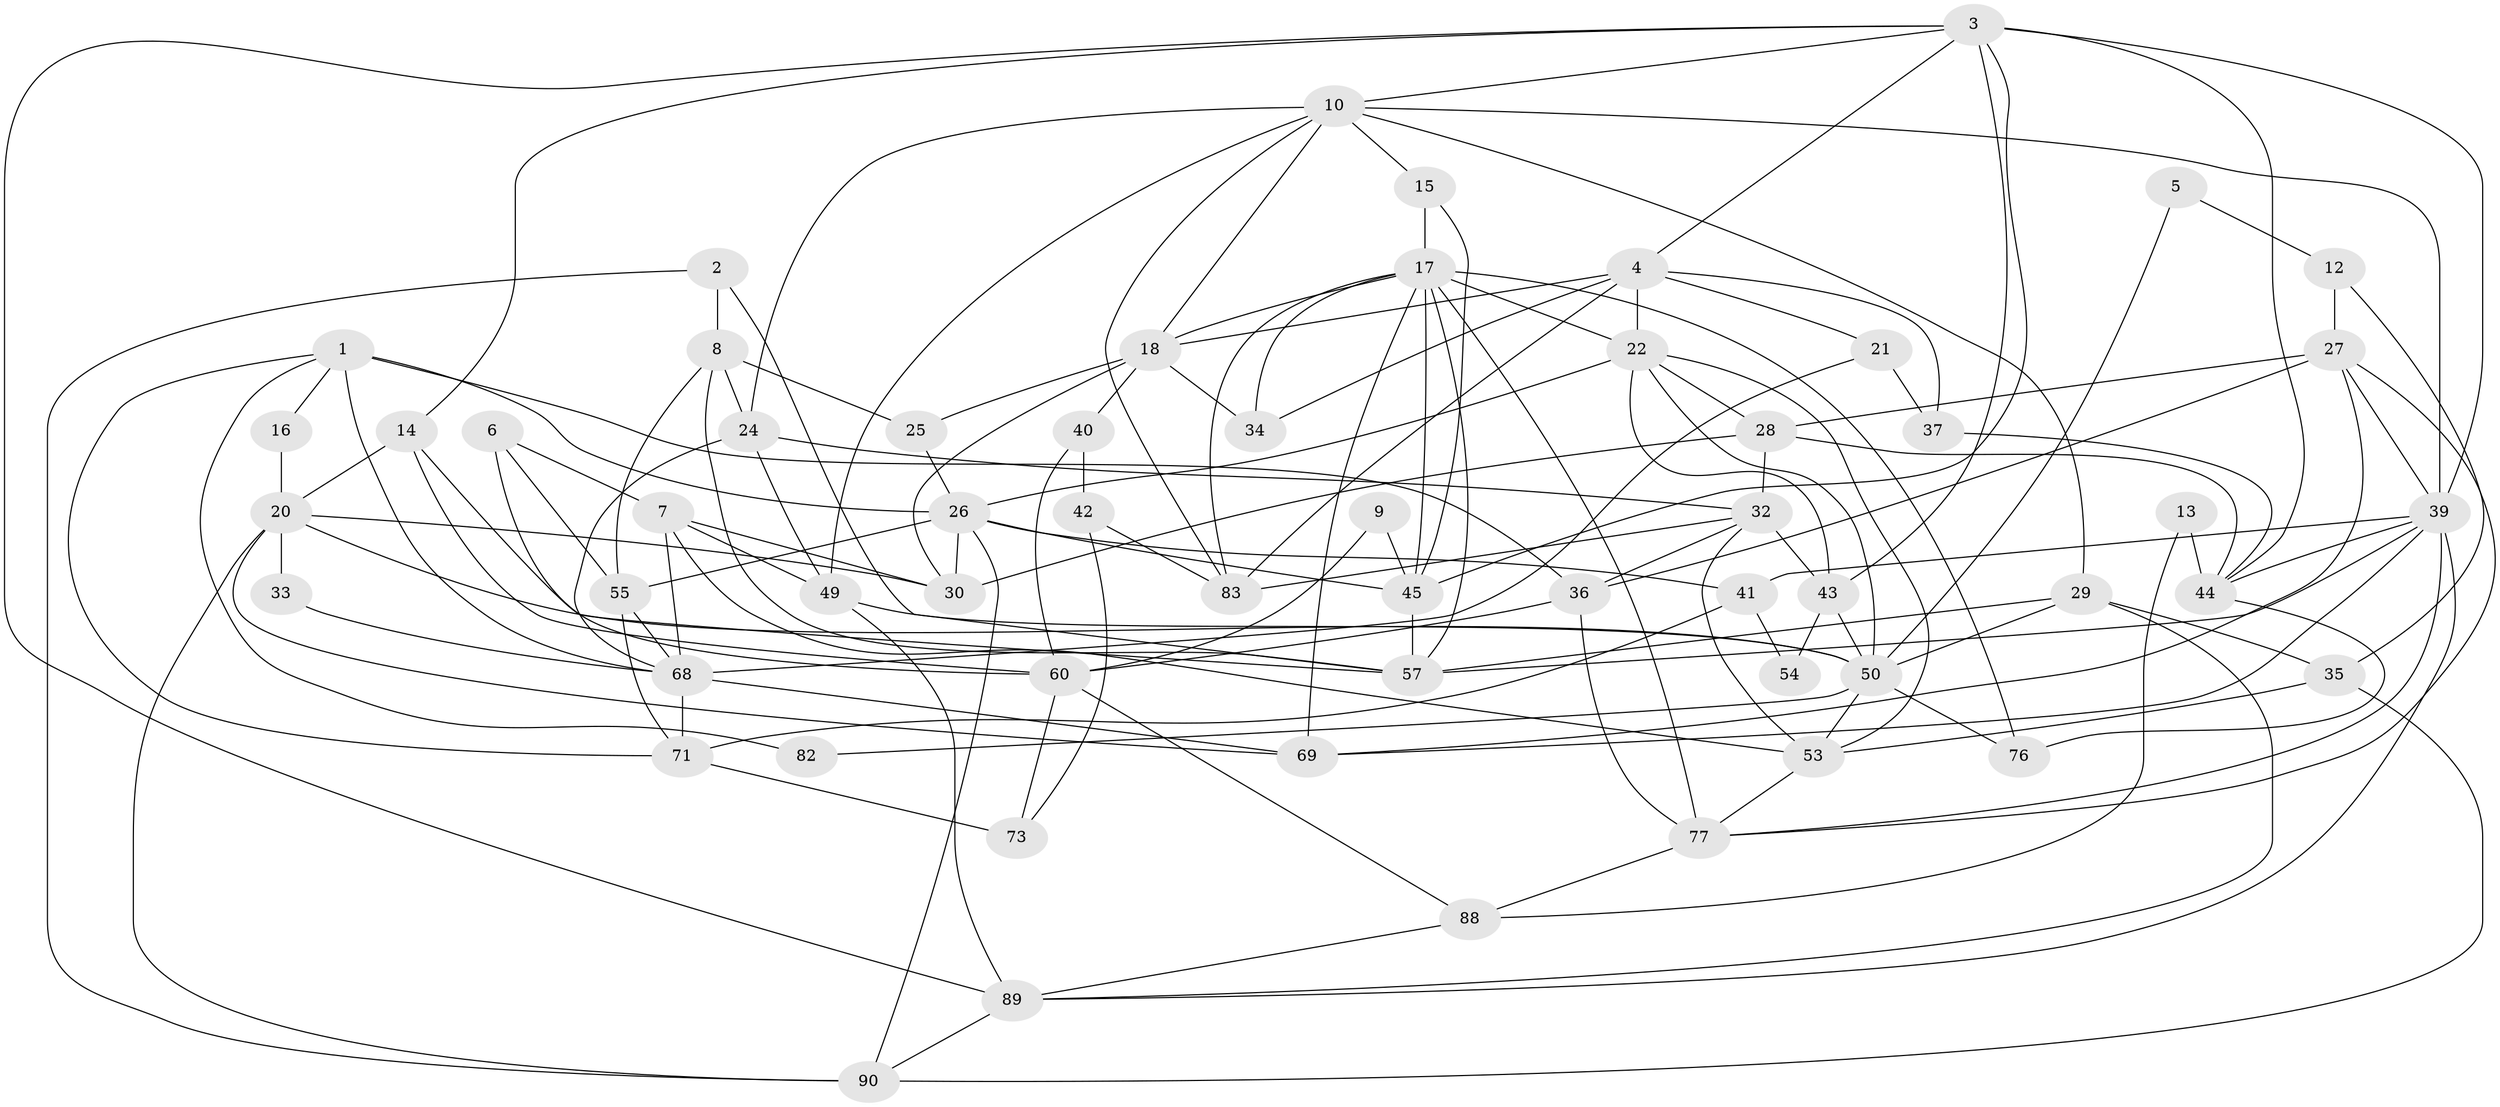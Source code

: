 // original degree distribution, {6: 0.06382978723404255, 3: 0.3191489361702128, 5: 0.19148936170212766, 4: 0.20212765957446807, 2: 0.13829787234042554, 9: 0.010638297872340425, 7: 0.07446808510638298}
// Generated by graph-tools (version 1.1) at 2025/41/03/06/25 10:41:56]
// undirected, 58 vertices, 143 edges
graph export_dot {
graph [start="1"]
  node [color=gray90,style=filled];
  1 [super="+11"];
  2;
  3 [super="+23"];
  4 [super="+63"];
  5;
  6 [super="+19"];
  7 [super="+59"];
  8 [super="+94"];
  9;
  10 [super="+67"];
  12;
  13;
  14;
  15 [super="+79"];
  16;
  17 [super="+46"];
  18 [super="+31"];
  20 [super="+72"];
  21;
  22 [super="+85"];
  24;
  25;
  26 [super="+78"];
  27 [super="+48"];
  28 [super="+51"];
  29 [super="+38"];
  30 [super="+58"];
  32 [super="+81"];
  33;
  34;
  35 [super="+47"];
  36;
  37;
  39 [super="+64"];
  40 [super="+75"];
  41 [super="+52"];
  42;
  43 [super="+66"];
  44 [super="+56"];
  45 [super="+65"];
  49 [super="+62"];
  50 [super="+74"];
  53 [super="+61"];
  54;
  55 [super="+84"];
  57 [super="+87"];
  60 [super="+70"];
  68 [super="+80"];
  69 [super="+92"];
  71;
  73;
  76;
  77 [super="+86"];
  82;
  83;
  88;
  89 [super="+93"];
  90 [super="+91"];
  1 -- 36;
  1 -- 16;
  1 -- 26;
  1 -- 82;
  1 -- 71;
  1 -- 68 [weight=2];
  2 -- 8;
  2 -- 90;
  2 -- 57;
  3 -- 89;
  3 -- 14;
  3 -- 39;
  3 -- 44;
  3 -- 4;
  3 -- 43;
  3 -- 10;
  3 -- 45;
  4 -- 37;
  4 -- 83;
  4 -- 34;
  4 -- 21;
  4 -- 22;
  4 -- 18;
  5 -- 12;
  5 -- 50;
  6 -- 7;
  6 -- 60 [weight=2];
  6 -- 55;
  7 -- 30;
  7 -- 49;
  7 -- 68 [weight=2];
  7 -- 53;
  8 -- 25;
  8 -- 57;
  8 -- 24;
  8 -- 55;
  9 -- 60;
  9 -- 45;
  10 -- 83;
  10 -- 29;
  10 -- 49;
  10 -- 18;
  10 -- 39;
  10 -- 24;
  10 -- 15;
  12 -- 27;
  12 -- 35;
  13 -- 88;
  13 -- 44;
  14 -- 60;
  14 -- 57;
  14 -- 20;
  15 -- 17;
  15 -- 45;
  16 -- 20;
  17 -- 77;
  17 -- 34;
  17 -- 57;
  17 -- 76;
  17 -- 83;
  17 -- 18;
  17 -- 69;
  17 -- 22 [weight=2];
  17 -- 45;
  18 -- 34;
  18 -- 30;
  18 -- 40 [weight=2];
  18 -- 25;
  20 -- 69;
  20 -- 33;
  20 -- 90;
  20 -- 30;
  20 -- 50;
  21 -- 68;
  21 -- 37;
  22 -- 53;
  22 -- 50;
  22 -- 26;
  22 -- 43;
  22 -- 28;
  24 -- 68;
  24 -- 49;
  24 -- 32;
  25 -- 26;
  26 -- 41;
  26 -- 30;
  26 -- 90;
  26 -- 55;
  26 -- 45;
  27 -- 39;
  27 -- 36;
  27 -- 69;
  27 -- 28;
  27 -- 77;
  28 -- 30;
  28 -- 32;
  28 -- 44;
  29 -- 35 [weight=2];
  29 -- 89;
  29 -- 50;
  29 -- 57;
  32 -- 83;
  32 -- 36;
  32 -- 53;
  32 -- 43;
  33 -- 68;
  35 -- 53;
  35 -- 90;
  36 -- 60 [weight=2];
  36 -- 77;
  37 -- 44;
  39 -- 41;
  39 -- 44;
  39 -- 69;
  39 -- 77;
  39 -- 89;
  39 -- 57;
  40 -- 60 [weight=2];
  40 -- 42;
  41 -- 54;
  41 -- 71;
  42 -- 83;
  42 -- 73;
  43 -- 50;
  43 -- 54;
  44 -- 76;
  45 -- 57;
  49 -- 50;
  49 -- 89;
  50 -- 76;
  50 -- 82;
  50 -- 53;
  53 -- 77;
  55 -- 68;
  55 -- 71;
  60 -- 88;
  60 -- 73;
  68 -- 69;
  68 -- 71;
  71 -- 73;
  77 -- 88;
  88 -- 89;
  89 -- 90;
}
